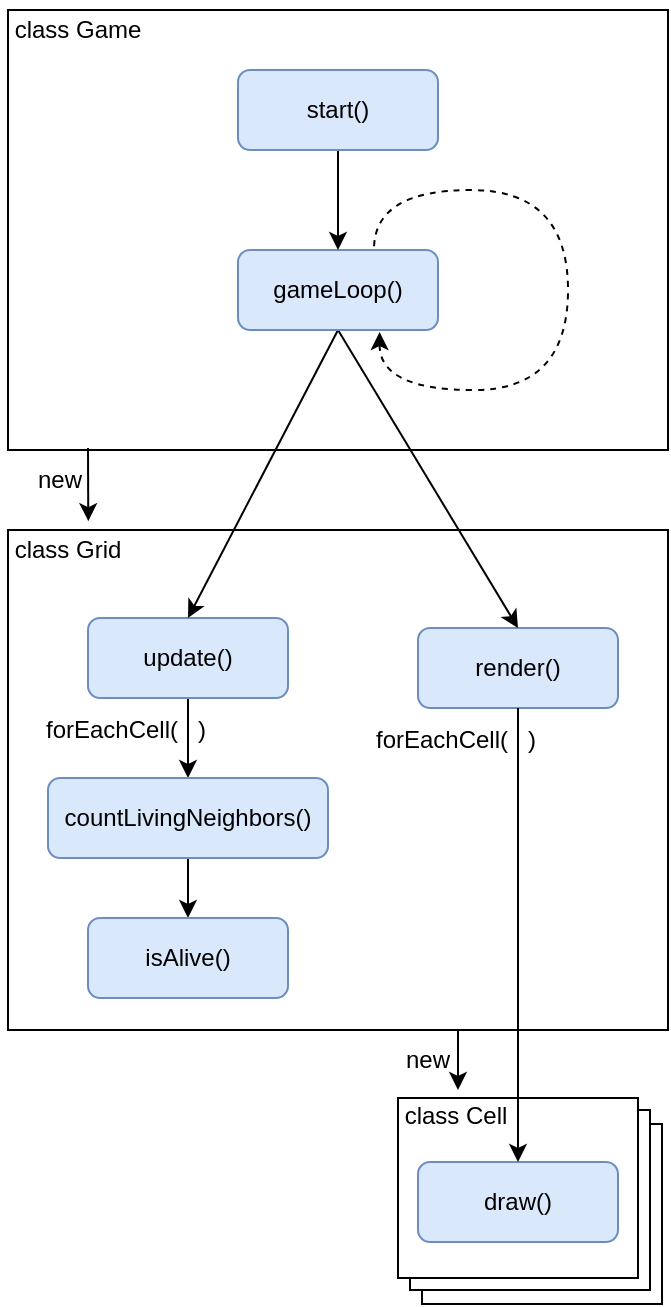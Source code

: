 <mxfile version="26.0.9">
  <diagram name="Page-1" id="LaWHFWLeA8ltTFscaMyL">
    <mxGraphModel dx="928" dy="833" grid="1" gridSize="10" guides="1" tooltips="1" connect="1" arrows="1" fold="1" page="1" pageScale="1" pageWidth="850" pageHeight="1100" math="0" shadow="0">
      <root>
        <mxCell id="0" />
        <mxCell id="1" parent="0" />
        <mxCell id="gm8WBRlXmR8NpAHpHh1z-33" value="" style="rounded=0;whiteSpace=wrap;html=1;" vertex="1" parent="1">
          <mxGeometry x="367" y="747" width="120" height="90" as="geometry" />
        </mxCell>
        <mxCell id="gm8WBRlXmR8NpAHpHh1z-27" value="" style="rounded=0;whiteSpace=wrap;html=1;" vertex="1" parent="1">
          <mxGeometry x="361" y="740" width="120" height="90" as="geometry" />
        </mxCell>
        <mxCell id="gm8WBRlXmR8NpAHpHh1z-13" value="" style="rounded=0;whiteSpace=wrap;html=1;" vertex="1" parent="1">
          <mxGeometry x="160" y="450" width="330" height="250" as="geometry" />
        </mxCell>
        <mxCell id="gm8WBRlXmR8NpAHpHh1z-20" style="edgeStyle=orthogonalEdgeStyle;rounded=0;orthogonalLoop=1;jettySize=auto;html=1;exitX=0.5;exitY=1;exitDx=0;exitDy=0;entryX=0.5;entryY=0;entryDx=0;entryDy=0;" edge="1" parent="1" source="gm8WBRlXmR8NpAHpHh1z-14" target="gm8WBRlXmR8NpAHpHh1z-15">
          <mxGeometry relative="1" as="geometry" />
        </mxCell>
        <mxCell id="gm8WBRlXmR8NpAHpHh1z-14" value="update()" style="rounded=1;whiteSpace=wrap;html=1;fillColor=#dae8fc;strokeColor=#6c8ebf;" vertex="1" parent="1">
          <mxGeometry x="200" y="494" width="100" height="40" as="geometry" />
        </mxCell>
        <mxCell id="gm8WBRlXmR8NpAHpHh1z-24" style="edgeStyle=orthogonalEdgeStyle;rounded=0;orthogonalLoop=1;jettySize=auto;html=1;exitX=0.5;exitY=1;exitDx=0;exitDy=0;" edge="1" parent="1" source="gm8WBRlXmR8NpAHpHh1z-15" target="gm8WBRlXmR8NpAHpHh1z-23">
          <mxGeometry relative="1" as="geometry" />
        </mxCell>
        <mxCell id="gm8WBRlXmR8NpAHpHh1z-15" value="countLivingNeighbors()" style="rounded=1;whiteSpace=wrap;html=1;fillColor=#dae8fc;strokeColor=#6c8ebf;" vertex="1" parent="1">
          <mxGeometry x="180" y="574" width="140" height="40" as="geometry" />
        </mxCell>
        <mxCell id="gm8WBRlXmR8NpAHpHh1z-17" value="render()" style="rounded=1;whiteSpace=wrap;html=1;fillColor=#dae8fc;strokeColor=#6c8ebf;" vertex="1" parent="1">
          <mxGeometry x="365" y="499" width="100" height="40" as="geometry" />
        </mxCell>
        <mxCell id="gm8WBRlXmR8NpAHpHh1z-18" value="forEachCell(&amp;nbsp; &amp;nbsp;)" style="text;html=1;align=center;verticalAlign=middle;whiteSpace=wrap;rounded=0;" vertex="1" parent="1">
          <mxGeometry x="169" y="535" width="100" height="30" as="geometry" />
        </mxCell>
        <mxCell id="gm8WBRlXmR8NpAHpHh1z-23" value="isAlive()" style="rounded=1;whiteSpace=wrap;html=1;fillColor=#dae8fc;strokeColor=#6c8ebf;" vertex="1" parent="1">
          <mxGeometry x="200" y="644" width="100" height="40" as="geometry" />
        </mxCell>
        <mxCell id="gm8WBRlXmR8NpAHpHh1z-25" value="" style="rounded=0;whiteSpace=wrap;html=1;" vertex="1" parent="1">
          <mxGeometry x="355" y="734" width="120" height="90" as="geometry" />
        </mxCell>
        <mxCell id="gm8WBRlXmR8NpAHpHh1z-26" value="draw()" style="rounded=1;whiteSpace=wrap;html=1;fillColor=#dae8fc;strokeColor=#6c8ebf;" vertex="1" parent="1">
          <mxGeometry x="365" y="766" width="100" height="40" as="geometry" />
        </mxCell>
        <mxCell id="gm8WBRlXmR8NpAHpHh1z-28" style="edgeStyle=orthogonalEdgeStyle;rounded=0;orthogonalLoop=1;jettySize=auto;html=1;exitX=0.5;exitY=1;exitDx=0;exitDy=0;entryX=0.5;entryY=0;entryDx=0;entryDy=0;" edge="1" parent="1" source="gm8WBRlXmR8NpAHpHh1z-17" target="gm8WBRlXmR8NpAHpHh1z-26">
          <mxGeometry relative="1" as="geometry">
            <mxPoint x="415" y="609" as="sourcePoint" />
          </mxGeometry>
        </mxCell>
        <mxCell id="gm8WBRlXmR8NpAHpHh1z-29" value="forEachCell(&amp;nbsp; &amp;nbsp;)" style="text;html=1;align=center;verticalAlign=middle;whiteSpace=wrap;rounded=0;" vertex="1" parent="1">
          <mxGeometry x="334" y="540" width="100" height="30" as="geometry" />
        </mxCell>
        <mxCell id="gm8WBRlXmR8NpAHpHh1z-30" value="class Cell" style="text;html=1;align=center;verticalAlign=middle;whiteSpace=wrap;rounded=0;" vertex="1" parent="1">
          <mxGeometry x="354" y="728" width="60" height="30" as="geometry" />
        </mxCell>
        <mxCell id="gm8WBRlXmR8NpAHpHh1z-31" value="class Grid" style="text;html=1;align=center;verticalAlign=middle;whiteSpace=wrap;rounded=0;" vertex="1" parent="1">
          <mxGeometry x="160" y="445" width="60" height="30" as="geometry" />
        </mxCell>
        <mxCell id="gm8WBRlXmR8NpAHpHh1z-34" value="" style="rounded=0;whiteSpace=wrap;html=1;" vertex="1" parent="1">
          <mxGeometry x="160" y="190" width="330" height="220" as="geometry" />
        </mxCell>
        <mxCell id="gm8WBRlXmR8NpAHpHh1z-35" value="class Game" style="text;html=1;align=center;verticalAlign=middle;whiteSpace=wrap;rounded=0;" vertex="1" parent="1">
          <mxGeometry x="160" y="185" width="70" height="30" as="geometry" />
        </mxCell>
        <mxCell id="gm8WBRlXmR8NpAHpHh1z-40" style="rounded=0;orthogonalLoop=1;jettySize=auto;html=1;exitX=0.5;exitY=1;exitDx=0;exitDy=0;entryX=0.5;entryY=0;entryDx=0;entryDy=0;" edge="1" parent="1" source="gm8WBRlXmR8NpAHpHh1z-36" target="gm8WBRlXmR8NpAHpHh1z-14">
          <mxGeometry relative="1" as="geometry" />
        </mxCell>
        <mxCell id="gm8WBRlXmR8NpAHpHh1z-41" style="rounded=0;orthogonalLoop=1;jettySize=auto;html=1;exitX=0.5;exitY=1;exitDx=0;exitDy=0;entryX=0.5;entryY=0;entryDx=0;entryDy=0;" edge="1" parent="1" source="gm8WBRlXmR8NpAHpHh1z-36" target="gm8WBRlXmR8NpAHpHh1z-17">
          <mxGeometry relative="1" as="geometry" />
        </mxCell>
        <mxCell id="gm8WBRlXmR8NpAHpHh1z-36" value="gameLoop()" style="rounded=1;whiteSpace=wrap;html=1;fillColor=#dae8fc;strokeColor=#6c8ebf;glass=0;shadow=0;" vertex="1" parent="1">
          <mxGeometry x="275" y="310" width="100" height="40" as="geometry" />
        </mxCell>
        <mxCell id="gm8WBRlXmR8NpAHpHh1z-39" style="rounded=0;orthogonalLoop=1;jettySize=auto;html=1;exitX=0.5;exitY=1;exitDx=0;exitDy=0;entryX=0.5;entryY=0;entryDx=0;entryDy=0;" edge="1" parent="1" source="gm8WBRlXmR8NpAHpHh1z-37" target="gm8WBRlXmR8NpAHpHh1z-36">
          <mxGeometry relative="1" as="geometry" />
        </mxCell>
        <mxCell id="gm8WBRlXmR8NpAHpHh1z-37" value="start()" style="rounded=1;whiteSpace=wrap;html=1;fillColor=#dae8fc;strokeColor=#6c8ebf;" vertex="1" parent="1">
          <mxGeometry x="275" y="220" width="100" height="40" as="geometry" />
        </mxCell>
        <mxCell id="gm8WBRlXmR8NpAHpHh1z-38" value="" style="endArrow=none;html=1;rounded=0;edgeStyle=orthogonalEdgeStyle;curved=1;exitX=0.708;exitY=1.025;exitDx=0;exitDy=0;entryX=0.68;entryY=-0.009;entryDx=0;entryDy=0;dashed=1;targetPerimeterSpacing=1;endFill=1;startFill=1;startArrow=classic;exitPerimeter=0;entryPerimeter=0;" edge="1" parent="1" source="gm8WBRlXmR8NpAHpHh1z-36" target="gm8WBRlXmR8NpAHpHh1z-36">
          <mxGeometry width="50" height="50" relative="1" as="geometry">
            <mxPoint x="395.76" y="360" as="sourcePoint" />
            <mxPoint x="445.76" y="310" as="targetPoint" />
            <Array as="points">
              <mxPoint x="346" y="380" />
              <mxPoint x="440" y="380" />
              <mxPoint x="440" y="280" />
              <mxPoint x="343" y="280" />
            </Array>
          </mxGeometry>
        </mxCell>
        <mxCell id="gm8WBRlXmR8NpAHpHh1z-43" value="" style="endArrow=classic;html=1;rounded=0;entryX=0.669;entryY=0.019;entryDx=0;entryDy=0;entryPerimeter=0;" edge="1" parent="1" target="gm8WBRlXmR8NpAHpHh1z-31">
          <mxGeometry width="50" height="50" relative="1" as="geometry">
            <mxPoint x="200" y="409" as="sourcePoint" />
            <mxPoint x="200" y="440" as="targetPoint" />
          </mxGeometry>
        </mxCell>
        <mxCell id="gm8WBRlXmR8NpAHpHh1z-45" value="new" style="text;html=1;align=center;verticalAlign=middle;whiteSpace=wrap;rounded=0;" vertex="1" parent="1">
          <mxGeometry x="156" y="410" width="60" height="30" as="geometry" />
        </mxCell>
        <mxCell id="gm8WBRlXmR8NpAHpHh1z-46" value="new" style="text;html=1;align=center;verticalAlign=middle;whiteSpace=wrap;rounded=0;" vertex="1" parent="1">
          <mxGeometry x="340" y="700" width="60" height="30" as="geometry" />
        </mxCell>
        <mxCell id="gm8WBRlXmR8NpAHpHh1z-47" value="" style="endArrow=classic;html=1;rounded=0;exitX=0.75;exitY=0;exitDx=0;exitDy=0;" edge="1" parent="1" source="gm8WBRlXmR8NpAHpHh1z-46">
          <mxGeometry width="50" height="50" relative="1" as="geometry">
            <mxPoint x="550" y="650" as="sourcePoint" />
            <mxPoint x="385" y="730" as="targetPoint" />
            <Array as="points">
              <mxPoint x="385" y="720" />
            </Array>
          </mxGeometry>
        </mxCell>
      </root>
    </mxGraphModel>
  </diagram>
</mxfile>
